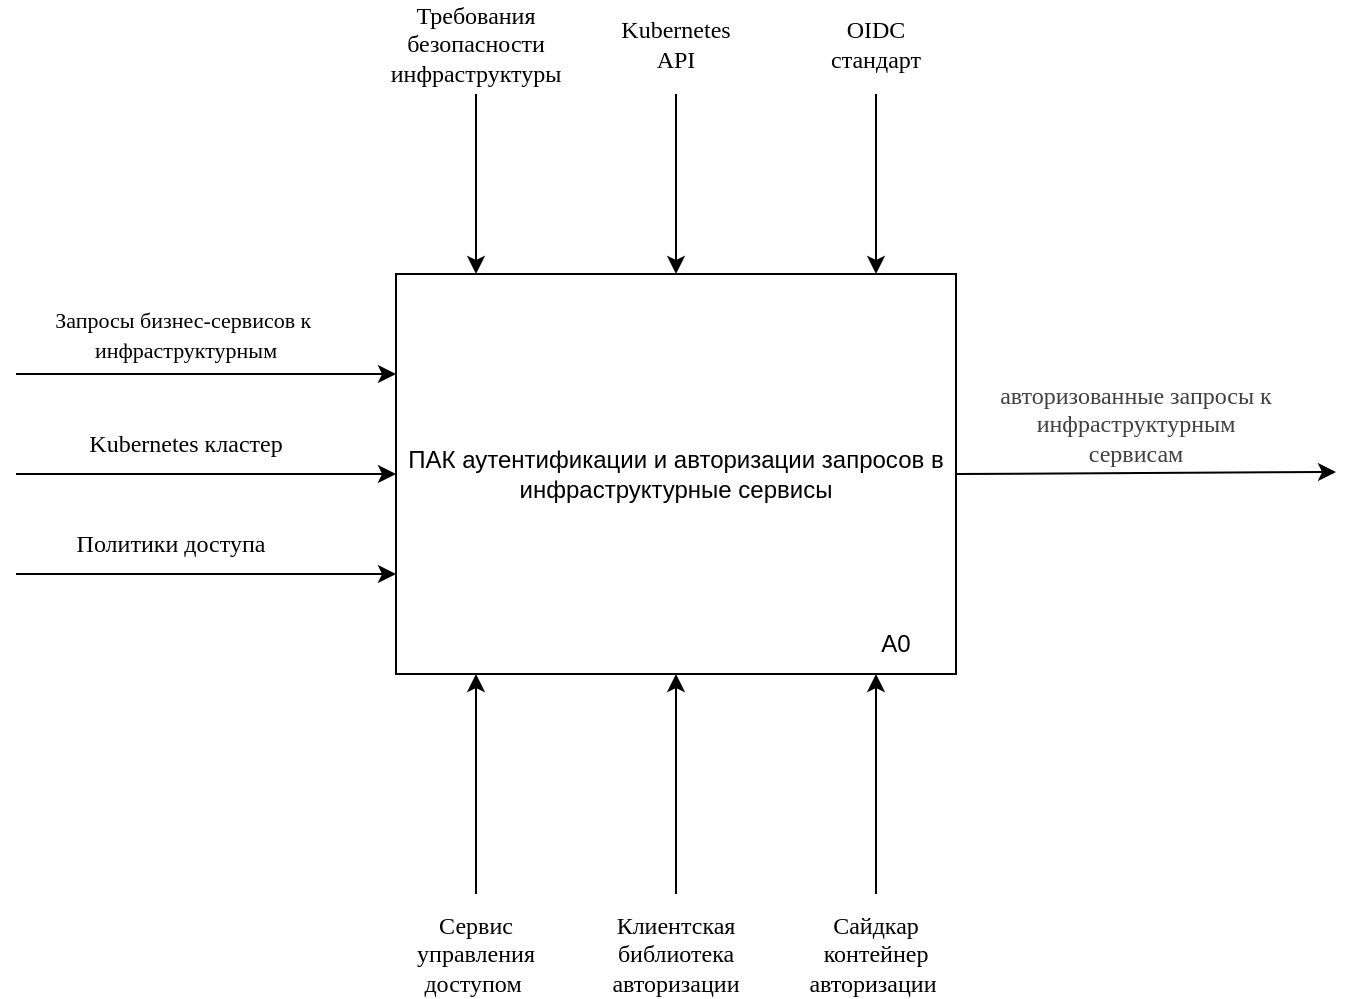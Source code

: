 <mxfile version="27.1.4" pages="3">
  <diagram name="A-0" id="2YBvvXClWsGukQMizWep">
    <mxGraphModel dx="834" dy="618" grid="1" gridSize="10" guides="1" tooltips="1" connect="1" arrows="1" fold="1" page="1" pageScale="1" pageWidth="850" pageHeight="1100" math="0" shadow="0">
      <root>
        <mxCell id="0" />
        <mxCell id="1" parent="0" />
        <mxCell id="6DQfC443x9KbXaVbfNob-5" value="ПАК аутентификации и авторизации запросов в инфраструктурные сервисы" style="whiteSpace=wrap;html=1;" parent="1" vertex="1">
          <mxGeometry x="230" y="210" width="280" height="200" as="geometry" />
        </mxCell>
        <mxCell id="6DQfC443x9KbXaVbfNob-6" value="A0" style="text;html=1;align=center;verticalAlign=middle;whiteSpace=wrap;rounded=0;" parent="1" vertex="1">
          <mxGeometry x="450" y="380" width="60" height="30" as="geometry" />
        </mxCell>
        <mxCell id="6DQfC443x9KbXaVbfNob-11" value="" style="endArrow=classic;html=1;rounded=0;entryX=0;entryY=0.25;entryDx=0;entryDy=0;" parent="1" target="6DQfC443x9KbXaVbfNob-5" edge="1">
          <mxGeometry width="50" height="50" relative="1" as="geometry">
            <mxPoint x="40" y="260" as="sourcePoint" />
            <mxPoint x="110" y="240" as="targetPoint" />
          </mxGeometry>
        </mxCell>
        <mxCell id="6DQfC443x9KbXaVbfNob-12" value="" style="endArrow=classic;html=1;rounded=0;entryX=0;entryY=0.5;entryDx=0;entryDy=0;" parent="1" target="6DQfC443x9KbXaVbfNob-5" edge="1">
          <mxGeometry width="50" height="50" relative="1" as="geometry">
            <mxPoint x="40" y="310" as="sourcePoint" />
            <mxPoint x="220" y="340" as="targetPoint" />
          </mxGeometry>
        </mxCell>
        <mxCell id="6DQfC443x9KbXaVbfNob-13" value="" style="endArrow=classic;html=1;rounded=0;entryX=0;entryY=0.75;entryDx=0;entryDy=0;" parent="1" target="6DQfC443x9KbXaVbfNob-5" edge="1">
          <mxGeometry width="50" height="50" relative="1" as="geometry">
            <mxPoint x="40" y="360" as="sourcePoint" />
            <mxPoint x="300" y="390" as="targetPoint" />
          </mxGeometry>
        </mxCell>
        <mxCell id="6DQfC443x9KbXaVbfNob-16" value="&lt;span style=&quot;font-size: 11px; white-space: nowrap; background-color: rgb(255, 255, 255);&quot;&gt;&lt;font face=&quot;Times New Roman&quot;&gt;Запросы бизнес-сервисов к&amp;nbsp;&lt;/font&gt;&lt;/span&gt;&lt;div&gt;&lt;span style=&quot;font-size: 11px; white-space: nowrap; background-color: rgb(255, 255, 255);&quot;&gt;&lt;font face=&quot;Times New Roman&quot;&gt;инфраструктурным&lt;/font&gt;&lt;/span&gt;&lt;/div&gt;" style="text;html=1;align=center;verticalAlign=middle;whiteSpace=wrap;rounded=0;" parent="1" vertex="1">
          <mxGeometry x="65" y="210" width="120" height="60" as="geometry" />
        </mxCell>
        <mxCell id="6DQfC443x9KbXaVbfNob-18" value="&lt;font face=&quot;Times New Roman&quot;&gt;Kubernetes кластер&lt;/font&gt;" style="text;html=1;align=center;verticalAlign=middle;whiteSpace=wrap;rounded=0;" parent="1" vertex="1">
          <mxGeometry x="40" y="280" width="170" height="30" as="geometry" />
        </mxCell>
        <mxCell id="6DQfC443x9KbXaVbfNob-19" value="&lt;font face=&quot;Times New Roman&quot;&gt;Политики доступа&lt;/font&gt;" style="text;html=1;align=center;verticalAlign=middle;whiteSpace=wrap;rounded=0;" parent="1" vertex="1">
          <mxGeometry x="60" y="330" width="115" height="30" as="geometry" />
        </mxCell>
        <mxCell id="6DQfC443x9KbXaVbfNob-22" value="" style="endArrow=classic;html=1;rounded=0;entryX=0.25;entryY=0;entryDx=0;entryDy=0;" parent="1" edge="1">
          <mxGeometry width="50" height="50" relative="1" as="geometry">
            <mxPoint x="270" y="120" as="sourcePoint" />
            <mxPoint x="270" y="210" as="targetPoint" />
          </mxGeometry>
        </mxCell>
        <mxCell id="6DQfC443x9KbXaVbfNob-23" value="" style="endArrow=classic;html=1;rounded=0;entryX=0.5;entryY=0;entryDx=0;entryDy=0;" parent="1" target="6DQfC443x9KbXaVbfNob-5" edge="1">
          <mxGeometry width="50" height="50" relative="1" as="geometry">
            <mxPoint x="370" y="120" as="sourcePoint" />
            <mxPoint x="380" y="200" as="targetPoint" />
          </mxGeometry>
        </mxCell>
        <mxCell id="6DQfC443x9KbXaVbfNob-24" value="" style="endArrow=classic;html=1;rounded=0;entryX=0.75;entryY=0;entryDx=0;entryDy=0;" parent="1" edge="1">
          <mxGeometry width="50" height="50" relative="1" as="geometry">
            <mxPoint x="470" y="120" as="sourcePoint" />
            <mxPoint x="470" y="210" as="targetPoint" />
          </mxGeometry>
        </mxCell>
        <mxCell id="6DQfC443x9KbXaVbfNob-25" value="&lt;font face=&quot;Times New Roman&quot;&gt;Kubernetes API&lt;/font&gt;" style="text;html=1;align=center;verticalAlign=middle;whiteSpace=wrap;rounded=0;" parent="1" vertex="1">
          <mxGeometry x="340" y="80" width="60" height="30" as="geometry" />
        </mxCell>
        <mxCell id="6DQfC443x9KbXaVbfNob-26" value="&lt;font face=&quot;Times New Roman&quot;&gt;Требования безопасности инфраструктуры&lt;/font&gt;" style="text;html=1;align=center;verticalAlign=middle;whiteSpace=wrap;rounded=0;" parent="1" vertex="1">
          <mxGeometry x="240" y="80" width="60" height="30" as="geometry" />
        </mxCell>
        <mxCell id="6DQfC443x9KbXaVbfNob-27" value="&lt;font face=&quot;Times New Roman&quot;&gt;OIDC стандарт&lt;/font&gt;" style="text;html=1;align=center;verticalAlign=middle;whiteSpace=wrap;rounded=0;" parent="1" vertex="1">
          <mxGeometry x="440" y="80" width="60" height="30" as="geometry" />
        </mxCell>
        <mxCell id="6DQfC443x9KbXaVbfNob-28" value="" style="endArrow=classic;html=1;rounded=0;entryX=0.25;entryY=1;entryDx=0;entryDy=0;" parent="1" edge="1">
          <mxGeometry width="50" height="50" relative="1" as="geometry">
            <mxPoint x="270" y="520" as="sourcePoint" />
            <mxPoint x="270" y="410" as="targetPoint" />
          </mxGeometry>
        </mxCell>
        <mxCell id="6DQfC443x9KbXaVbfNob-29" value="&lt;font face=&quot;Times New Roman&quot;&gt;Сервис управления доступом&amp;nbsp;&lt;/font&gt;" style="text;html=1;align=center;verticalAlign=middle;whiteSpace=wrap;rounded=0;" parent="1" vertex="1">
          <mxGeometry x="240" y="535" width="60" height="30" as="geometry" />
        </mxCell>
        <mxCell id="6DQfC443x9KbXaVbfNob-30" value="" style="endArrow=classic;html=1;rounded=0;entryX=0.5;entryY=1;entryDx=0;entryDy=0;" parent="1" target="6DQfC443x9KbXaVbfNob-5" edge="1">
          <mxGeometry width="50" height="50" relative="1" as="geometry">
            <mxPoint x="370" y="520" as="sourcePoint" />
            <mxPoint x="490" y="490" as="targetPoint" />
          </mxGeometry>
        </mxCell>
        <mxCell id="6DQfC443x9KbXaVbfNob-31" value="" style="endArrow=classic;html=1;rounded=0;entryX=0.75;entryY=1;entryDx=0;entryDy=0;" parent="1" edge="1">
          <mxGeometry width="50" height="50" relative="1" as="geometry">
            <mxPoint x="470" y="520" as="sourcePoint" />
            <mxPoint x="470" y="410" as="targetPoint" />
          </mxGeometry>
        </mxCell>
        <mxCell id="6DQfC443x9KbXaVbfNob-32" value="&lt;font face=&quot;Times New Roman&quot;&gt;Сайдкар контейнер авторизации&amp;nbsp;&lt;/font&gt;" style="text;html=1;align=center;verticalAlign=middle;whiteSpace=wrap;rounded=0;" parent="1" vertex="1">
          <mxGeometry x="440" y="535" width="60" height="30" as="geometry" />
        </mxCell>
        <mxCell id="6DQfC443x9KbXaVbfNob-34" value="&lt;font face=&quot;Times New Roman&quot;&gt;Клиентская библиотека авторизации&lt;/font&gt;" style="text;html=1;align=center;verticalAlign=middle;whiteSpace=wrap;rounded=0;" parent="1" vertex="1">
          <mxGeometry x="340" y="535" width="60" height="30" as="geometry" />
        </mxCell>
        <mxCell id="6DQfC443x9KbXaVbfNob-36" value="" style="endArrow=classic;html=1;rounded=0;entryX=0;entryY=0.75;entryDx=0;entryDy=0;exitX=1;exitY=0.5;exitDx=0;exitDy=0;" parent="1" source="6DQfC443x9KbXaVbfNob-5" edge="1">
          <mxGeometry width="50" height="50" relative="1" as="geometry">
            <mxPoint x="510" y="309" as="sourcePoint" />
            <mxPoint x="700" y="309" as="targetPoint" />
          </mxGeometry>
        </mxCell>
        <mxCell id="6DQfC443x9KbXaVbfNob-38" value="&lt;span style=&quot;color: rgb(64, 64, 64); text-align: start; background-color: rgb(255, 255, 255);&quot;&gt;&lt;font style=&quot;font-size: 12px;&quot; face=&quot;Times New Roman&quot;&gt;авторизованные запросы к инфраструктурным сервисам&lt;/font&gt;&lt;/span&gt;" style="text;html=1;align=center;verticalAlign=middle;whiteSpace=wrap;rounded=0;" parent="1" vertex="1">
          <mxGeometry x="530" y="270" width="140" height="30" as="geometry" />
        </mxCell>
      </root>
    </mxGraphModel>
  </diagram>
  <diagram id="5J7k4kt9qTO83ve-9qjy" name="A0:A1,A2,...">
    <mxGraphModel dx="2518" dy="1236" grid="1" gridSize="10" guides="1" tooltips="1" connect="1" arrows="1" fold="1" page="1" pageScale="1" pageWidth="850" pageHeight="1100" math="0" shadow="0">
      <root>
        <mxCell id="0" />
        <mxCell id="1" parent="0" />
        <mxCell id="ba_GyV7HvESgkIiU-7If-2" value="&lt;font face=&quot;Times New Roman&quot;&gt;Авторизованный запрос в инфраструктурный сервис&lt;/font&gt;" style="text;html=1;align=center;verticalAlign=middle;whiteSpace=wrap;rounded=0;" parent="1" vertex="1">
          <mxGeometry x="1000" y="340" width="60" height="30" as="geometry" />
        </mxCell>
        <mxCell id="ba_GyV7HvESgkIiU-7If-3" value="&lt;font face=&quot;Times New Roman&quot;&gt;Отправить HTTP запрос в инфраструктурный сервис&lt;/font&gt;" style="rounded=0;whiteSpace=wrap;html=1;" parent="1" vertex="1">
          <mxGeometry x="150" y="130" width="130" height="120" as="geometry" />
        </mxCell>
        <mxCell id="gvWBA2v5MFJpnEdEJxpf-1" value="&lt;font face=&quot;Times New Roman&quot;&gt;Подписать запрос JWT токеном&lt;/font&gt;" style="rounded=0;whiteSpace=wrap;html=1;" parent="1" vertex="1">
          <mxGeometry x="320" y="225" width="120" height="60" as="geometry" />
        </mxCell>
        <mxCell id="gvWBA2v5MFJpnEdEJxpf-2" value="&lt;font face=&quot;Times New Roman&quot;&gt;Принять запрос сайдкаром инфраструктурного сервиса&lt;/font&gt;" style="rounded=0;whiteSpace=wrap;html=1;" parent="1" vertex="1">
          <mxGeometry x="490" y="270" width="120" height="60" as="geometry" />
        </mxCell>
        <mxCell id="gvWBA2v5MFJpnEdEJxpf-3" value="&lt;font face=&quot;Times New Roman&quot;&gt;Извлечь и проверить подлинность токена&lt;/font&gt;" style="rounded=0;whiteSpace=wrap;html=1;" parent="1" vertex="1">
          <mxGeometry x="650" y="310" width="120" height="60" as="geometry" />
        </mxCell>
        <mxCell id="gvWBA2v5MFJpnEdEJxpf-16" style="edgeStyle=orthogonalEdgeStyle;rounded=0;orthogonalLoop=1;jettySize=auto;html=1;exitX=1;exitY=0.5;exitDx=0;exitDy=0;" parent="1" source="gvWBA2v5MFJpnEdEJxpf-4" edge="1">
          <mxGeometry relative="1" as="geometry">
            <mxPoint x="1100" y="390" as="targetPoint" />
          </mxGeometry>
        </mxCell>
        <mxCell id="gvWBA2v5MFJpnEdEJxpf-4" value="&lt;font face=&quot;Times New Roman&quot;&gt;Авторизовать запрос&lt;/font&gt;" style="rounded=0;whiteSpace=wrap;html=1;" parent="1" vertex="1">
          <mxGeometry x="830" y="360" width="120" height="60" as="geometry" />
        </mxCell>
        <mxCell id="gvWBA2v5MFJpnEdEJxpf-5" value="&lt;font face=&quot;Times New Roman&quot;&gt;А1&lt;/font&gt;" style="text;html=1;align=center;verticalAlign=middle;whiteSpace=wrap;rounded=0;" parent="1" vertex="1">
          <mxGeometry x="240" y="230" width="40" height="20" as="geometry" />
        </mxCell>
        <mxCell id="gvWBA2v5MFJpnEdEJxpf-12" value="" style="edgeStyle=elbowEdgeStyle;elbow=horizontal;endArrow=classic;html=1;curved=0;rounded=1;endSize=8;startSize=8;entryX=0;entryY=0.5;entryDx=0;entryDy=0;exitX=1;exitY=0.5;exitDx=0;exitDy=0;" parent="1" source="ba_GyV7HvESgkIiU-7If-3" target="gvWBA2v5MFJpnEdEJxpf-1" edge="1">
          <mxGeometry width="50" height="50" relative="1" as="geometry">
            <mxPoint x="210" y="480" as="sourcePoint" />
            <mxPoint x="260" y="430" as="targetPoint" />
          </mxGeometry>
        </mxCell>
        <mxCell id="gvWBA2v5MFJpnEdEJxpf-13" value="" style="edgeStyle=elbowEdgeStyle;elbow=horizontal;endArrow=classic;html=1;curved=0;rounded=1;endSize=8;startSize=8;entryX=0;entryY=0.5;entryDx=0;entryDy=0;exitX=1;exitY=0.5;exitDx=0;exitDy=0;" parent="1" source="gvWBA2v5MFJpnEdEJxpf-1" target="gvWBA2v5MFJpnEdEJxpf-2" edge="1">
          <mxGeometry width="50" height="50" relative="1" as="geometry">
            <mxPoint x="380" y="240" as="sourcePoint" />
            <mxPoint x="450" y="285" as="targetPoint" />
          </mxGeometry>
        </mxCell>
        <mxCell id="gvWBA2v5MFJpnEdEJxpf-14" value="" style="edgeStyle=elbowEdgeStyle;elbow=horizontal;endArrow=classic;html=1;curved=0;rounded=1;endSize=8;startSize=8;entryX=0;entryY=0.5;entryDx=0;entryDy=0;exitX=1;exitY=0.5;exitDx=0;exitDy=0;" parent="1" source="gvWBA2v5MFJpnEdEJxpf-2" target="gvWBA2v5MFJpnEdEJxpf-3" edge="1">
          <mxGeometry width="50" height="50" relative="1" as="geometry">
            <mxPoint x="630" y="160" as="sourcePoint" />
            <mxPoint x="700" y="205" as="targetPoint" />
          </mxGeometry>
        </mxCell>
        <mxCell id="gvWBA2v5MFJpnEdEJxpf-15" value="" style="edgeStyle=elbowEdgeStyle;elbow=horizontal;endArrow=classic;html=1;curved=0;rounded=1;endSize=8;startSize=8;entryX=0;entryY=0.25;entryDx=0;entryDy=0;exitX=1;exitY=0.5;exitDx=0;exitDy=0;" parent="1" source="gvWBA2v5MFJpnEdEJxpf-3" target="gvWBA2v5MFJpnEdEJxpf-4" edge="1">
          <mxGeometry width="50" height="50" relative="1" as="geometry">
            <mxPoint x="790" y="220" as="sourcePoint" />
            <mxPoint x="795" y="320" as="targetPoint" />
          </mxGeometry>
        </mxCell>
        <mxCell id="gvWBA2v5MFJpnEdEJxpf-17" value="&lt;font face=&quot;Times New Roman&quot;&gt;А2&lt;/font&gt;" style="text;html=1;align=center;verticalAlign=middle;whiteSpace=wrap;rounded=0;" parent="1" vertex="1">
          <mxGeometry x="410" y="265" width="40" height="20" as="geometry" />
        </mxCell>
        <mxCell id="gvWBA2v5MFJpnEdEJxpf-18" value="&lt;font face=&quot;Times New Roman&quot;&gt;А3&lt;/font&gt;" style="text;html=1;align=center;verticalAlign=middle;whiteSpace=wrap;rounded=0;" parent="1" vertex="1">
          <mxGeometry x="580" y="310" width="40" height="20" as="geometry" />
        </mxCell>
        <mxCell id="gvWBA2v5MFJpnEdEJxpf-19" value="&lt;font face=&quot;Times New Roman&quot;&gt;А4&lt;/font&gt;" style="text;html=1;align=center;verticalAlign=middle;whiteSpace=wrap;rounded=0;" parent="1" vertex="1">
          <mxGeometry x="740" y="350" width="40" height="20" as="geometry" />
        </mxCell>
        <mxCell id="gvWBA2v5MFJpnEdEJxpf-20" value="&lt;font face=&quot;Times New Roman&quot;&gt;А5&lt;/font&gt;" style="text;html=1;align=center;verticalAlign=middle;whiteSpace=wrap;rounded=0;" parent="1" vertex="1">
          <mxGeometry x="920" y="400" width="40" height="20" as="geometry" />
        </mxCell>
        <mxCell id="hEbhXYHltnM4LGh1k9OP-3" style="edgeStyle=orthogonalEdgeStyle;rounded=1;orthogonalLoop=1;jettySize=auto;html=1;entryX=0.5;entryY=1;entryDx=0;entryDy=0;curved=0;exitX=0.5;exitY=0;exitDx=0;exitDy=0;" parent="1" source="gvWBA2v5MFJpnEdEJxpf-22" target="gvWBA2v5MFJpnEdEJxpf-1" edge="1">
          <mxGeometry relative="1" as="geometry">
            <Array as="points">
              <mxPoint x="550" y="550" />
              <mxPoint x="380" y="550" />
            </Array>
          </mxGeometry>
        </mxCell>
        <mxCell id="hEbhXYHltnM4LGh1k9OP-4" style="edgeStyle=orthogonalEdgeStyle;rounded=1;orthogonalLoop=1;jettySize=auto;html=1;exitX=0.5;exitY=0;exitDx=0;exitDy=0;entryX=0.25;entryY=1;entryDx=0;entryDy=0;curved=0;" parent="1" source="gvWBA2v5MFJpnEdEJxpf-22" target="gvWBA2v5MFJpnEdEJxpf-3" edge="1">
          <mxGeometry relative="1" as="geometry">
            <Array as="points">
              <mxPoint x="550" y="550" />
              <mxPoint x="680" y="550" />
            </Array>
          </mxGeometry>
        </mxCell>
        <mxCell id="hEbhXYHltnM4LGh1k9OP-5" style="edgeStyle=orthogonalEdgeStyle;rounded=1;orthogonalLoop=1;jettySize=auto;html=1;exitX=0.5;exitY=0;exitDx=0;exitDy=0;entryX=0.5;entryY=1;entryDx=0;entryDy=0;curved=0;" parent="1" source="gvWBA2v5MFJpnEdEJxpf-22" target="gvWBA2v5MFJpnEdEJxpf-4" edge="1">
          <mxGeometry relative="1" as="geometry">
            <Array as="points">
              <mxPoint x="550" y="550" />
              <mxPoint x="890" y="550" />
            </Array>
          </mxGeometry>
        </mxCell>
        <mxCell id="gvWBA2v5MFJpnEdEJxpf-22" value="&lt;font face=&quot;Times New Roman&quot;&gt;Клиентская библиотека&lt;/font&gt;" style="text;html=1;align=center;verticalAlign=middle;whiteSpace=wrap;rounded=0;" parent="1" vertex="1">
          <mxGeometry x="510" y="580" width="80" height="40" as="geometry" />
        </mxCell>
        <mxCell id="hEbhXYHltnM4LGh1k9OP-2" style="edgeStyle=orthogonalEdgeStyle;rounded=0;orthogonalLoop=1;jettySize=auto;html=1;entryX=0.5;entryY=1;entryDx=0;entryDy=0;" parent="1" source="ebPBvrxoHTdIERp22prO-1" target="gvWBA2v5MFJpnEdEJxpf-2" edge="1">
          <mxGeometry relative="1" as="geometry" />
        </mxCell>
        <mxCell id="ebPBvrxoHTdIERp22prO-1" value="&lt;font face=&quot;Times New Roman&quot;&gt;Сайдкар прокси&lt;/font&gt;" style="text;html=1;align=center;verticalAlign=middle;whiteSpace=wrap;rounded=0;" parent="1" vertex="1">
          <mxGeometry x="520" y="500" width="60" height="30" as="geometry" />
        </mxCell>
        <mxCell id="hEbhXYHltnM4LGh1k9OP-11" style="edgeStyle=orthogonalEdgeStyle;rounded=0;orthogonalLoop=1;jettySize=auto;html=1;entryX=0.75;entryY=1;entryDx=0;entryDy=0;" parent="1" source="ebPBvrxoHTdIERp22prO-2" target="gvWBA2v5MFJpnEdEJxpf-3" edge="1">
          <mxGeometry relative="1" as="geometry" />
        </mxCell>
        <mxCell id="ebPBvrxoHTdIERp22prO-2" value="&lt;font face=&quot;Times New Roman&quot;&gt;Сертификаты сервиса управления доступом&lt;/font&gt;" style="text;html=1;align=center;verticalAlign=middle;whiteSpace=wrap;rounded=0;" parent="1" vertex="1">
          <mxGeometry x="690" y="470" width="100" height="70" as="geometry" />
        </mxCell>
        <mxCell id="hEbhXYHltnM4LGh1k9OP-6" style="edgeStyle=orthogonalEdgeStyle;rounded=0;orthogonalLoop=1;jettySize=auto;html=1;entryX=0.5;entryY=1;entryDx=0;entryDy=0;" parent="1" source="ebPBvrxoHTdIERp22prO-3" target="ba_GyV7HvESgkIiU-7If-3" edge="1">
          <mxGeometry relative="1" as="geometry" />
        </mxCell>
        <mxCell id="ebPBvrxoHTdIERp22prO-3" value="&lt;font face=&quot;Times New Roman&quot;&gt;Kubernetes API&lt;/font&gt;" style="text;html=1;align=center;verticalAlign=middle;whiteSpace=wrap;rounded=0;" parent="1" vertex="1">
          <mxGeometry x="185" y="500" width="60" height="30" as="geometry" />
        </mxCell>
        <mxCell id="hEbhXYHltnM4LGh1k9OP-8" style="edgeStyle=orthogonalEdgeStyle;rounded=1;orthogonalLoop=1;jettySize=auto;html=1;entryX=0.5;entryY=0;entryDx=0;entryDy=0;exitX=0.5;exitY=1;exitDx=0;exitDy=0;curved=0;" parent="1" source="R8vwrxUqJTWYHzgfhYcu-1" target="gvWBA2v5MFJpnEdEJxpf-1" edge="1">
          <mxGeometry relative="1" as="geometry">
            <Array as="points">
              <mxPoint x="570" y="180" />
              <mxPoint x="380" y="180" />
            </Array>
          </mxGeometry>
        </mxCell>
        <mxCell id="hEbhXYHltnM4LGh1k9OP-10" style="edgeStyle=orthogonalEdgeStyle;rounded=1;orthogonalLoop=1;jettySize=auto;html=1;exitX=0.5;exitY=1;exitDx=0;exitDy=0;entryX=0.5;entryY=0;entryDx=0;entryDy=0;curved=0;" parent="1" source="R8vwrxUqJTWYHzgfhYcu-1" target="gvWBA2v5MFJpnEdEJxpf-3" edge="1">
          <mxGeometry relative="1" as="geometry">
            <Array as="points">
              <mxPoint x="570" y="180" />
              <mxPoint x="710" y="180" />
            </Array>
          </mxGeometry>
        </mxCell>
        <mxCell id="R8vwrxUqJTWYHzgfhYcu-1" value="&lt;font face=&quot;Times New Roman&quot;&gt;OIDC стандарт&lt;/font&gt;" style="text;html=1;align=center;verticalAlign=middle;whiteSpace=wrap;rounded=0;" parent="1" vertex="1">
          <mxGeometry x="540" y="90" width="60" height="30" as="geometry" />
        </mxCell>
        <mxCell id="hEbhXYHltnM4LGh1k9OP-1" style="edgeStyle=orthogonalEdgeStyle;rounded=0;orthogonalLoop=1;jettySize=auto;html=1;entryX=0;entryY=0.75;entryDx=0;entryDy=0;" parent="1" source="R8vwrxUqJTWYHzgfhYcu-2" target="gvWBA2v5MFJpnEdEJxpf-4" edge="1">
          <mxGeometry relative="1" as="geometry" />
        </mxCell>
        <mxCell id="R8vwrxUqJTWYHzgfhYcu-2" value="&lt;font face=&quot;Times New Roman&quot;&gt;Политики доступа&lt;/font&gt;" style="text;html=1;align=center;verticalAlign=middle;whiteSpace=wrap;rounded=0;" parent="1" vertex="1">
          <mxGeometry x="240" y="390" width="60" height="30" as="geometry" />
        </mxCell>
        <mxCell id="o442Ivai5hzCHHkBbZRh-1" value="" style="endArrow=classic;html=1;rounded=0;entryX=0;entryY=0.25;entryDx=0;entryDy=0;" parent="1" edge="1">
          <mxGeometry width="50" height="50" relative="1" as="geometry">
            <mxPoint x="-40" y="140" as="sourcePoint" />
            <mxPoint x="150" y="140" as="targetPoint" />
          </mxGeometry>
        </mxCell>
        <mxCell id="o442Ivai5hzCHHkBbZRh-2" value="" style="endArrow=classic;html=1;rounded=0;entryX=0;entryY=0.5;entryDx=0;entryDy=0;" parent="1" edge="1">
          <mxGeometry width="50" height="50" relative="1" as="geometry">
            <mxPoint x="-40" y="190" as="sourcePoint" />
            <mxPoint x="150" y="190" as="targetPoint" />
          </mxGeometry>
        </mxCell>
        <mxCell id="o442Ivai5hzCHHkBbZRh-3" value="" style="endArrow=classic;html=1;rounded=0;entryX=0;entryY=0.75;entryDx=0;entryDy=0;" parent="1" edge="1">
          <mxGeometry width="50" height="50" relative="1" as="geometry">
            <mxPoint x="-40" y="240" as="sourcePoint" />
            <mxPoint x="150" y="240" as="targetPoint" />
          </mxGeometry>
        </mxCell>
        <mxCell id="o442Ivai5hzCHHkBbZRh-4" value="&lt;span style=&quot;font-size: 11px; white-space: nowrap; background-color: rgb(255, 255, 255);&quot;&gt;&lt;font face=&quot;Times New Roman&quot;&gt;Запросы бизнес-сервисов к&amp;nbsp;&lt;/font&gt;&lt;/span&gt;&lt;div&gt;&lt;span style=&quot;font-size: 11px; white-space: nowrap; background-color: rgb(255, 255, 255);&quot;&gt;&lt;font face=&quot;Times New Roman&quot;&gt;инфраструктурным&lt;/font&gt;&lt;/span&gt;&lt;/div&gt;" style="text;html=1;align=center;verticalAlign=middle;whiteSpace=wrap;rounded=0;" parent="1" vertex="1">
          <mxGeometry x="-15" y="90" width="120" height="60" as="geometry" />
        </mxCell>
        <mxCell id="o442Ivai5hzCHHkBbZRh-5" value="&lt;font face=&quot;Times New Roman&quot;&gt;Kubernetes кластер&lt;/font&gt;" style="text;html=1;align=center;verticalAlign=middle;whiteSpace=wrap;rounded=0;" parent="1" vertex="1">
          <mxGeometry x="-40" y="160" width="170" height="30" as="geometry" />
        </mxCell>
        <mxCell id="o442Ivai5hzCHHkBbZRh-6" value="&lt;font face=&quot;Times New Roman&quot;&gt;Политики доступа&lt;/font&gt;" style="text;html=1;align=center;verticalAlign=middle;whiteSpace=wrap;rounded=0;" parent="1" vertex="1">
          <mxGeometry x="-20" y="210" width="115" height="30" as="geometry" />
        </mxCell>
      </root>
    </mxGraphModel>
  </diagram>
  <diagram id="ZZl-2520Hmx__hF2ZEn5" name="components">
    <mxGraphModel dx="1218" dy="832" grid="1" gridSize="10" guides="1" tooltips="1" connect="1" arrows="1" fold="1" page="1" pageScale="1" pageWidth="850" pageHeight="1100" math="0" shadow="0">
      <root>
        <mxCell id="0" />
        <mxCell id="1" parent="0" />
        <mxCell id="gPpEmeXZgVlSztZi0wDD-3" value="Клиентская библиотека" style="verticalAlign=top;align=left;spacingTop=8;spacingLeft=2;spacingRight=12;shape=cube;size=10;direction=south;fontStyle=4;html=1;whiteSpace=wrap;" parent="1" vertex="1">
          <mxGeometry x="120" y="120" width="330" height="180" as="geometry" />
        </mxCell>
        <mxCell id="gPpEmeXZgVlSztZi0wDD-10" value="&lt;span style=&quot;font-family: &amp;quot;Times New Roman&amp;quot;;&quot;&gt;Пакет проверки токена&lt;/span&gt;" style="shape=module;align=left;spacingLeft=20;align=center;verticalAlign=top;whiteSpace=wrap;html=1;" parent="1" vertex="1">
          <mxGeometry x="160" y="185" width="100" height="50" as="geometry" />
        </mxCell>
        <mxCell id="gPpEmeXZgVlSztZi0wDD-11" value="&lt;div&gt;&lt;font face=&quot;Times New Roman&quot;&gt;Пакет&lt;/font&gt;&lt;/div&gt;&lt;div&gt;&lt;font face=&quot;Times New Roman&quot;&gt;выписки токена&lt;/font&gt;&lt;/div&gt;" style="shape=module;align=left;spacingLeft=20;align=center;verticalAlign=top;whiteSpace=wrap;html=1;" parent="1" vertex="1">
          <mxGeometry x="290" y="185" width="100" height="50" as="geometry" />
        </mxCell>
        <mxCell id="gPpEmeXZgVlSztZi0wDD-19" value="Инфраструктурный сервис" style="verticalAlign=top;align=left;spacingTop=8;spacingLeft=2;spacingRight=12;shape=cube;size=10;direction=south;fontStyle=4;html=1;whiteSpace=wrap;" parent="1" vertex="1">
          <mxGeometry x="80" y="360" width="180" height="120" as="geometry" />
        </mxCell>
        <mxCell id="gPpEmeXZgVlSztZi0wDD-20" value="&lt;span style=&quot;font-family: &amp;quot;Times New Roman&amp;quot;;&quot;&gt;Пакет обработчиков запросов&lt;/span&gt;" style="shape=module;align=left;spacingLeft=20;align=center;verticalAlign=top;whiteSpace=wrap;html=1;" parent="1" vertex="1">
          <mxGeometry x="90" y="400" width="100" height="50" as="geometry" />
        </mxCell>
        <mxCell id="gPpEmeXZgVlSztZi0wDD-21" value="Сервис с бизнес-логикой" style="verticalAlign=top;align=left;spacingTop=8;spacingLeft=2;spacingRight=12;shape=cube;size=10;direction=south;fontStyle=4;html=1;whiteSpace=wrap;" parent="1" vertex="1">
          <mxGeometry x="290" y="360" width="180" height="120" as="geometry" />
        </mxCell>
        <mxCell id="gPpEmeXZgVlSztZi0wDD-23" value="&lt;span style=&quot;font-family: &amp;quot;Times New Roman&amp;quot;;&quot;&gt;Пакет отправки запросов&lt;/span&gt;" style="shape=module;align=left;spacingLeft=20;align=center;verticalAlign=top;whiteSpace=wrap;html=1;" parent="1" vertex="1">
          <mxGeometry x="325" y="410" width="100" height="50" as="geometry" />
        </mxCell>
        <mxCell id="gPpEmeXZgVlSztZi0wDD-24" value="Сервис IdP" style="verticalAlign=top;align=left;spacingTop=8;spacingLeft=2;spacingRight=12;shape=cube;size=10;direction=south;fontStyle=4;html=1;whiteSpace=wrap;" parent="1" vertex="1">
          <mxGeometry x="500" y="120" width="330" height="180" as="geometry" />
        </mxCell>
        <mxCell id="gPpEmeXZgVlSztZi0wDD-25" value="&lt;span style=&quot;font-family: &amp;quot;Times New Roman&amp;quot;;&quot;&gt;Пакет обработчика запросов на выпуск токена&lt;/span&gt;" style="shape=module;align=left;spacingLeft=20;align=center;verticalAlign=top;whiteSpace=wrap;html=1;" parent="1" vertex="1">
          <mxGeometry x="520" y="160" width="130" height="50" as="geometry" />
        </mxCell>
        <mxCell id="gPpEmeXZgVlSztZi0wDD-26" value="&lt;span style=&quot;font-family: &amp;quot;Times New Roman&amp;quot;;&quot;&gt;Пакет обработчика запросов на сертификаты&lt;/span&gt;" style="shape=module;align=left;spacingLeft=20;align=center;verticalAlign=top;whiteSpace=wrap;html=1;" parent="1" vertex="1">
          <mxGeometry x="680" y="160" width="130" height="50" as="geometry" />
        </mxCell>
        <mxCell id="gPpEmeXZgVlSztZi0wDD-27" value="&lt;span style=&quot;font-family: &amp;quot;Times New Roman&amp;quot;;&quot;&gt;Пакет обработчика запросов на openid конфигурацию&lt;/span&gt;" style="shape=module;align=left;spacingLeft=20;align=center;verticalAlign=top;whiteSpace=wrap;html=1;" parent="1" vertex="1">
          <mxGeometry x="520" y="225" width="130" height="50" as="geometry" />
        </mxCell>
        <mxCell id="gPpEmeXZgVlSztZi0wDD-28" value="&lt;span style=&quot;font-family: &amp;quot;Times New Roman&amp;quot;;&quot;&gt;Пакет проверки&lt;/span&gt;&lt;div&gt;&lt;span style=&quot;font-family: &amp;quot;Times New Roman&amp;quot;;&quot;&gt;k8s токена&lt;/span&gt;&lt;/div&gt;" style="shape=module;align=left;spacingLeft=20;align=center;verticalAlign=top;whiteSpace=wrap;html=1;" parent="1" vertex="1">
          <mxGeometry x="680" y="225" width="130" height="50" as="geometry" />
        </mxCell>
        <mxCell id="gPpEmeXZgVlSztZi0wDD-43" value="" style="rounded=0;orthogonalLoop=1;jettySize=auto;html=1;endArrow=halfCircle;endFill=0;endSize=6;strokeWidth=1;sketch=0;exitX=0.474;exitY=1.001;exitDx=0;exitDy=0;exitPerimeter=0;" parent="1" source="gPpEmeXZgVlSztZi0wDD-24" target="gPpEmeXZgVlSztZi0wDD-45" edge="1">
          <mxGeometry relative="1" as="geometry">
            <mxPoint x="500" y="220" as="sourcePoint" />
          </mxGeometry>
        </mxCell>
        <mxCell id="gPpEmeXZgVlSztZi0wDD-47" value="" style="rounded=0;orthogonalLoop=1;jettySize=auto;html=1;endArrow=oval;endFill=0;sketch=0;sourcePerimeterSpacing=0;targetPerimeterSpacing=0;endSize=10;exitX=0;exitY=0;exitDx=85;exitDy=0;exitPerimeter=0;" parent="1" source="gPpEmeXZgVlSztZi0wDD-3" target="gPpEmeXZgVlSztZi0wDD-45" edge="1">
          <mxGeometry relative="1" as="geometry">
            <mxPoint x="450" y="205" as="sourcePoint" />
            <mxPoint x="480" y="205" as="targetPoint" />
          </mxGeometry>
        </mxCell>
        <mxCell id="gPpEmeXZgVlSztZi0wDD-45" value="" style="ellipse;whiteSpace=wrap;html=1;align=center;aspect=fixed;fillColor=none;strokeColor=none;resizable=0;perimeter=centerPerimeter;rotatable=0;allowArrows=0;points=[];outlineConnect=1;" parent="1" vertex="1">
          <mxGeometry x="470" y="200" width="10" height="10" as="geometry" />
        </mxCell>
        <mxCell id="gPpEmeXZgVlSztZi0wDD-61" value="" style="ellipse;whiteSpace=wrap;html=1;align=center;aspect=fixed;fillColor=none;strokeColor=none;resizable=0;perimeter=centerPerimeter;rotatable=0;allowArrows=0;points=[];outlineConnect=1;" parent="1" vertex="1">
          <mxGeometry x="560" y="420" width="10" height="10" as="geometry" />
        </mxCell>
        <mxCell id="iC17LF4b_Yp3aSumVeJt-1" style="edgeStyle=orthogonalEdgeStyle;rounded=0;orthogonalLoop=1;jettySize=auto;html=1;exitX=0;exitY=0;exitDx=0;exitDy=85;exitPerimeter=0;endArrow=oval;endFill=0;" parent="1" source="gPpEmeXZgVlSztZi0wDD-19" edge="1">
          <mxGeometry relative="1" as="geometry">
            <mxPoint x="175" y="330" as="targetPoint" />
          </mxGeometry>
        </mxCell>
        <mxCell id="iC17LF4b_Yp3aSumVeJt-2" value="" style="rounded=0;orthogonalLoop=1;jettySize=auto;html=1;endArrow=halfCircle;endFill=0;endSize=6;strokeWidth=1;sketch=0;" parent="1" edge="1">
          <mxGeometry relative="1" as="geometry">
            <mxPoint x="175" y="301" as="sourcePoint" />
            <mxPoint x="175" y="330" as="targetPoint" />
          </mxGeometry>
        </mxCell>
        <mxCell id="iC17LF4b_Yp3aSumVeJt-3" style="edgeStyle=orthogonalEdgeStyle;rounded=0;orthogonalLoop=1;jettySize=auto;html=1;exitX=0;exitY=0;exitDx=0;exitDy=85;exitPerimeter=0;endArrow=oval;endFill=0;" parent="1" edge="1">
          <mxGeometry relative="1" as="geometry">
            <mxPoint x="379.71" y="360" as="sourcePoint" />
            <mxPoint x="379.71" y="330" as="targetPoint" />
          </mxGeometry>
        </mxCell>
        <mxCell id="iC17LF4b_Yp3aSumVeJt-4" value="" style="rounded=0;orthogonalLoop=1;jettySize=auto;html=1;endArrow=halfCircle;endFill=0;endSize=6;strokeWidth=1;sketch=0;" parent="1" edge="1">
          <mxGeometry relative="1" as="geometry">
            <mxPoint x="379.71" y="301" as="sourcePoint" />
            <mxPoint x="379.71" y="330" as="targetPoint" />
          </mxGeometry>
        </mxCell>
      </root>
    </mxGraphModel>
  </diagram>
</mxfile>
